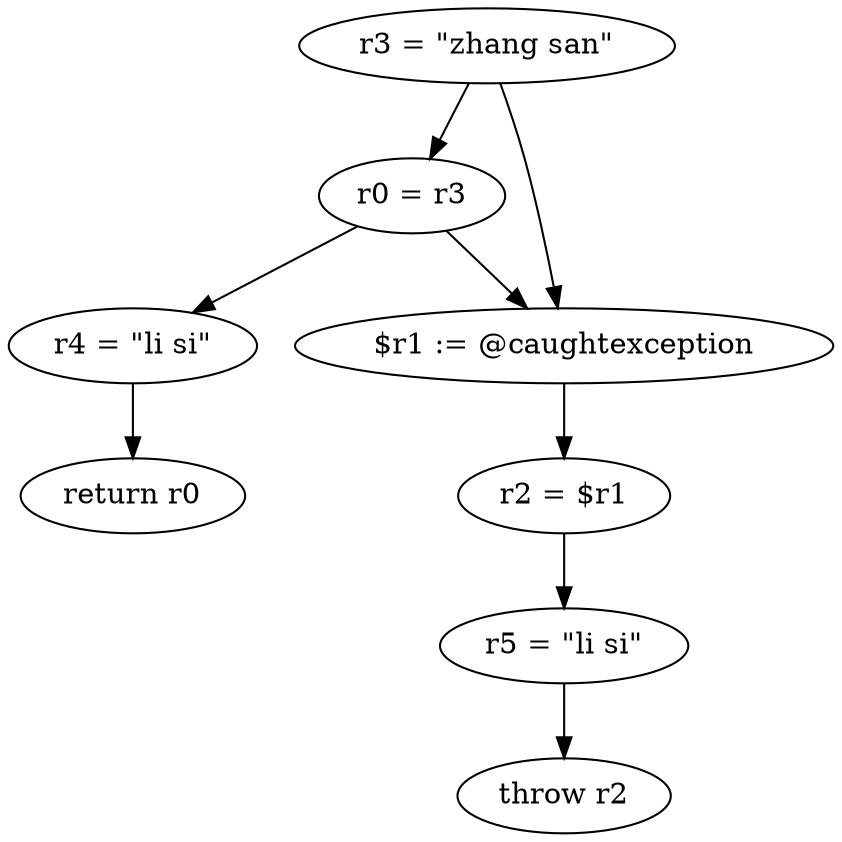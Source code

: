 digraph "unitGraph" {
    "r3 = \"zhang san\""
    "r0 = r3"
    "r4 = \"li si\""
    "return r0"
    "$r1 := @caughtexception"
    "r2 = $r1"
    "r5 = \"li si\""
    "throw r2"
    "r3 = \"zhang san\""->"r0 = r3";
    "r3 = \"zhang san\""->"$r1 := @caughtexception";
    "r0 = r3"->"r4 = \"li si\"";
    "r0 = r3"->"$r1 := @caughtexception";
    "r4 = \"li si\""->"return r0";
    "$r1 := @caughtexception"->"r2 = $r1";
    "r2 = $r1"->"r5 = \"li si\"";
    "r5 = \"li si\""->"throw r2";
}
